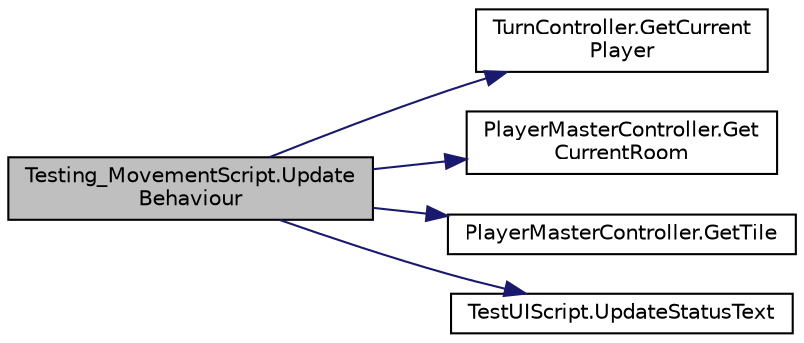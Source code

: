 digraph "Testing_MovementScript.UpdateBehaviour"
{
 // LATEX_PDF_SIZE
  edge [fontname="Helvetica",fontsize="10",labelfontname="Helvetica",labelfontsize="10"];
  node [fontname="Helvetica",fontsize="10",shape=record];
  rankdir="LR";
  Node1 [label="Testing_MovementScript.Update\lBehaviour",height=0.2,width=0.4,color="black", fillcolor="grey75", style="filled", fontcolor="black",tooltip=" "];
  Node1 -> Node2 [color="midnightblue",fontsize="10",style="solid",fontname="Helvetica"];
  Node2 [label="TurnController.GetCurrent\lPlayer",height=0.2,width=0.4,color="black", fillcolor="white", style="filled",URL="$class_turn_controller.html#af16e42b7e61c5a999291327e2e556caa",tooltip=" "];
  Node1 -> Node3 [color="midnightblue",fontsize="10",style="solid",fontname="Helvetica"];
  Node3 [label="PlayerMasterController.Get\lCurrentRoom",height=0.2,width=0.4,color="black", fillcolor="white", style="filled",URL="$class_player_master_controller.html#a0447a8a21b5c0f2c94f9d27e0bcd0830",tooltip=" "];
  Node1 -> Node4 [color="midnightblue",fontsize="10",style="solid",fontname="Helvetica"];
  Node4 [label="PlayerMasterController.GetTile",height=0.2,width=0.4,color="black", fillcolor="white", style="filled",URL="$class_player_master_controller.html#a6e9a15dbaf465a0477ab5bab27570bde",tooltip="Get the current tile the token is on"];
  Node1 -> Node5 [color="midnightblue",fontsize="10",style="solid",fontname="Helvetica"];
  Node5 [label="TestUIScript.UpdateStatusText",height=0.2,width=0.4,color="black", fillcolor="white", style="filled",URL="$class_test_u_i_script.html#ae0319bed835b9019d7e4a1713c49774f",tooltip=" "];
}
